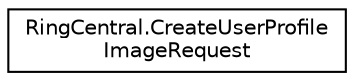 digraph "Graphical Class Hierarchy"
{
 // LATEX_PDF_SIZE
  edge [fontname="Helvetica",fontsize="10",labelfontname="Helvetica",labelfontsize="10"];
  node [fontname="Helvetica",fontsize="10",shape=record];
  rankdir="LR";
  Node0 [label="RingCentral.CreateUserProfile\lImageRequest",height=0.2,width=0.4,color="black", fillcolor="white", style="filled",URL="$classRingCentral_1_1CreateUserProfileImageRequest.html",tooltip="Request body for operation createUserProfileImage"];
}
